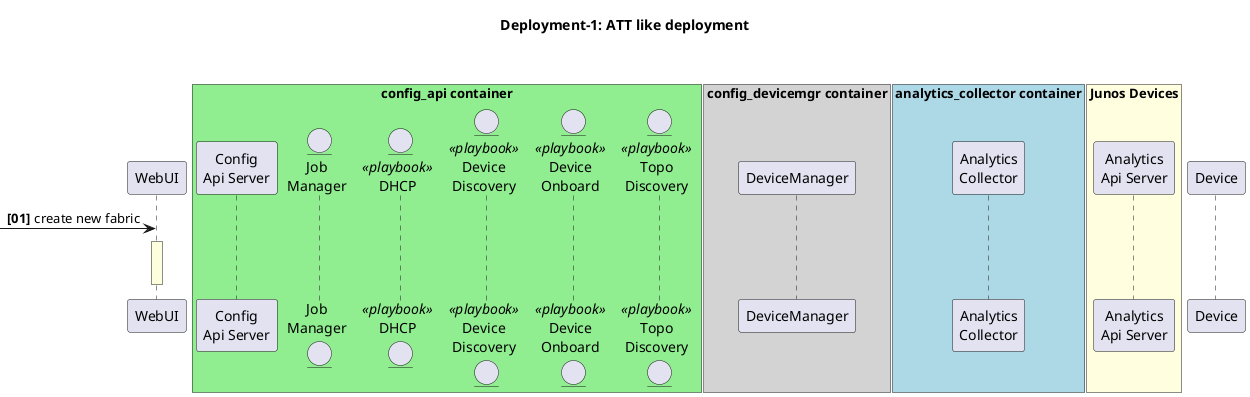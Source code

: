 @startuml
title <b> Deployment-1: ATT like deployment </b>\n\n
autonumber "<b>[00]"
participant WebUI as ui

box "config_api container" #LightGreen
participant "Config\nApi Server" as api
entity "Job\nManager" as job
entity "DHCP" as dhcp <<playbook>>
entity "Device\nDiscovery" as dd <<playbook>>
entity "Device\nOnboard" as import <<playbook>>
entity "Topo\nDiscovery" as topo <<playbook>>
end box

box "config_devicemgr container" #LightGrey
participant "DeviceManager" as dm
end box

box "analytics_collector container" #LightBlue
participant "Analytics\nCollector" as collector
end box

box "Junos Devices" #lightyellow
participant "Analytics\nApi Server" as analytics
end box

participant Device
-> ui: create new fabric
rnote over ui


end rnote
@enduml